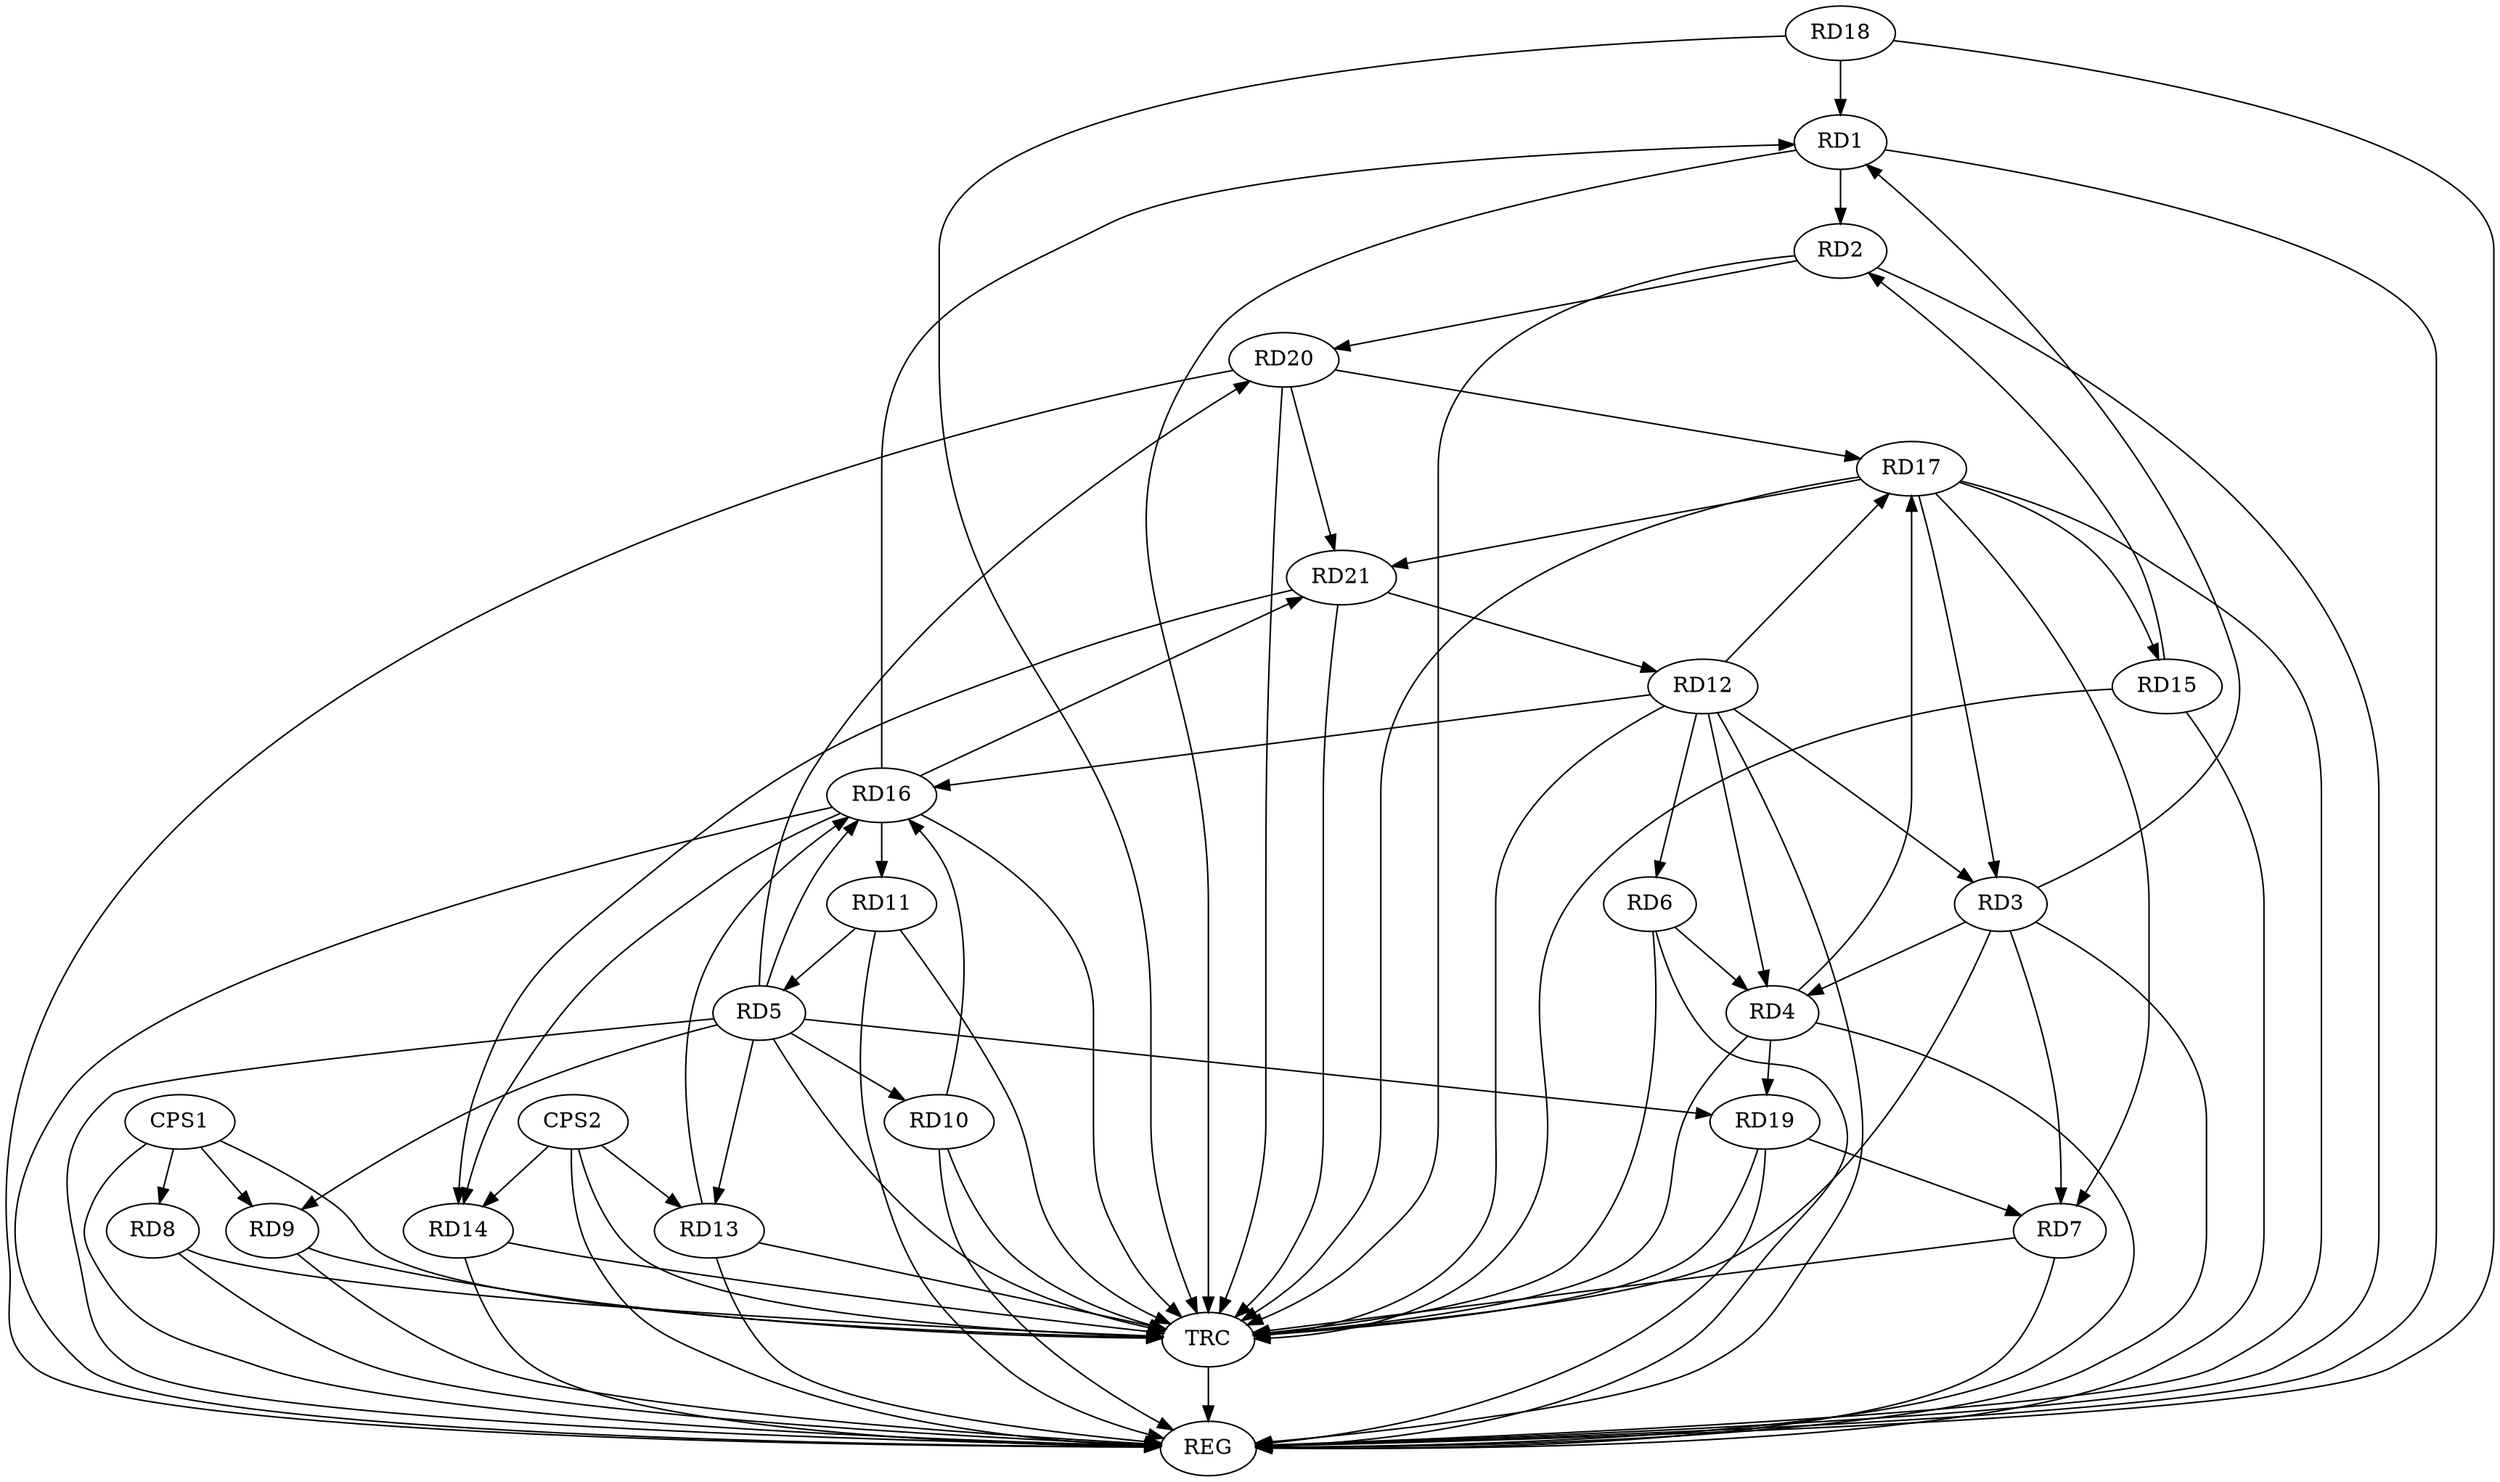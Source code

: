 strict digraph G {
  RD1 [ label="RD1" ];
  RD2 [ label="RD2" ];
  RD3 [ label="RD3" ];
  RD4 [ label="RD4" ];
  RD5 [ label="RD5" ];
  RD6 [ label="RD6" ];
  RD7 [ label="RD7" ];
  RD8 [ label="RD8" ];
  RD9 [ label="RD9" ];
  RD10 [ label="RD10" ];
  RD11 [ label="RD11" ];
  RD12 [ label="RD12" ];
  RD13 [ label="RD13" ];
  RD14 [ label="RD14" ];
  RD15 [ label="RD15" ];
  RD16 [ label="RD16" ];
  RD17 [ label="RD17" ];
  RD18 [ label="RD18" ];
  RD19 [ label="RD19" ];
  RD20 [ label="RD20" ];
  RD21 [ label="RD21" ];
  CPS1 [ label="CPS1" ];
  CPS2 [ label="CPS2" ];
  REG [ label="REG" ];
  TRC [ label="TRC" ];
  RD1 -> RD2;
  RD3 -> RD1;
  RD16 -> RD1;
  RD18 -> RD1;
  RD15 -> RD2;
  RD2 -> RD20;
  RD3 -> RD4;
  RD3 -> RD7;
  RD12 -> RD3;
  RD17 -> RD3;
  RD6 -> RD4;
  RD12 -> RD4;
  RD4 -> RD17;
  RD4 -> RD19;
  RD5 -> RD9;
  RD5 -> RD10;
  RD11 -> RD5;
  RD5 -> RD13;
  RD5 -> RD16;
  RD5 -> RD20;
  RD12 -> RD6;
  RD17 -> RD7;
  RD19 -> RD7;
  RD10 -> RD16;
  RD16 -> RD11;
  RD12 -> RD16;
  RD12 -> RD17;
  RD21 -> RD12;
  RD13 -> RD16;
  RD16 -> RD14;
  RD21 -> RD14;
  RD17 -> RD15;
  RD16 -> RD21;
  RD20 -> RD17;
  RD17 -> RD21;
  RD20 -> RD21;
  CPS1 -> RD8;
  CPS1 -> RD9;
  CPS2 -> RD14;
  CPS2 -> RD13;
  RD1 -> REG;
  RD2 -> REG;
  RD3 -> REG;
  RD4 -> REG;
  RD5 -> REG;
  RD6 -> REG;
  RD7 -> REG;
  RD8 -> REG;
  RD9 -> REG;
  RD10 -> REG;
  RD11 -> REG;
  RD12 -> REG;
  RD13 -> REG;
  RD14 -> REG;
  RD15 -> REG;
  RD16 -> REG;
  RD17 -> REG;
  RD18 -> REG;
  RD19 -> REG;
  RD20 -> REG;
  CPS1 -> REG;
  CPS2 -> REG;
  RD1 -> TRC;
  RD2 -> TRC;
  RD3 -> TRC;
  RD4 -> TRC;
  RD5 -> TRC;
  RD6 -> TRC;
  RD7 -> TRC;
  RD8 -> TRC;
  RD9 -> TRC;
  RD10 -> TRC;
  RD11 -> TRC;
  RD12 -> TRC;
  RD13 -> TRC;
  RD14 -> TRC;
  RD15 -> TRC;
  RD16 -> TRC;
  RD17 -> TRC;
  RD18 -> TRC;
  RD19 -> TRC;
  RD20 -> TRC;
  RD21 -> TRC;
  CPS1 -> TRC;
  CPS2 -> TRC;
  TRC -> REG;
  RD5 -> RD19;
}
